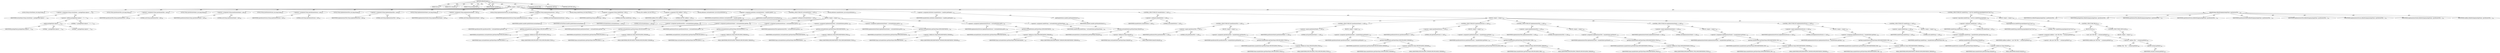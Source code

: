 digraph "definePackage" {  
"111669149700" [label = <(METHOD,definePackage)<SUB>181</SUB>> ]
"115964116994" [label = <(PARAM,this)<SUB>181</SUB>> ]
"115964117004" [label = <(PARAM,File container)<SUB>181</SUB>> ]
"115964117005" [label = <(PARAM,String packageName)<SUB>181</SUB>> ]
"115964117006" [label = <(PARAM,Manifest manifest)<SUB>182</SUB>> ]
"25769803788" [label = <(BLOCK,&lt;empty&gt;,&lt;empty&gt;)<SUB>182</SUB>> ]
"94489280516" [label = <(LOCAL,String sectionName: java.lang.String)<SUB>183</SUB>> ]
"30064771101" [label = <(&lt;operator&gt;.assignment,String sectionName = packageName.replace('.', '...)<SUB>183</SUB>> ]
"68719476776" [label = <(IDENTIFIER,sectionName,String sectionName = packageName.replace('.', '...)<SUB>183</SUB>> ]
"30064771102" [label = <(&lt;operator&gt;.addition,packageName.replace('.', '/') + &quot;/&quot;)<SUB>183</SUB>> ]
"30064771103" [label = <(replace,packageName.replace('.', '/'))<SUB>183</SUB>> ]
"68719476777" [label = <(IDENTIFIER,packageName,packageName.replace('.', '/'))<SUB>183</SUB>> ]
"90194313232" [label = <(LITERAL,'.',packageName.replace('.', '/'))<SUB>183</SUB>> ]
"90194313233" [label = <(LITERAL,'/',packageName.replace('.', '/'))<SUB>183</SUB>> ]
"90194313234" [label = <(LITERAL,&quot;/&quot;,packageName.replace('.', '/') + &quot;/&quot;)<SUB>183</SUB>> ]
"94489280517" [label = <(LOCAL,String specificationTitle: java.lang.String)<SUB>185</SUB>> ]
"30064771104" [label = <(&lt;operator&gt;.assignment,String specificationTitle = null)<SUB>185</SUB>> ]
"68719476778" [label = <(IDENTIFIER,specificationTitle,String specificationTitle = null)<SUB>185</SUB>> ]
"90194313235" [label = <(LITERAL,null,String specificationTitle = null)<SUB>185</SUB>> ]
"94489280518" [label = <(LOCAL,String specificationVendor: java.lang.String)<SUB>186</SUB>> ]
"30064771105" [label = <(&lt;operator&gt;.assignment,String specificationVendor = null)<SUB>186</SUB>> ]
"68719476779" [label = <(IDENTIFIER,specificationVendor,String specificationVendor = null)<SUB>186</SUB>> ]
"90194313236" [label = <(LITERAL,null,String specificationVendor = null)<SUB>186</SUB>> ]
"94489280519" [label = <(LOCAL,String specificationVersion: java.lang.String)<SUB>187</SUB>> ]
"30064771106" [label = <(&lt;operator&gt;.assignment,String specificationVersion = null)<SUB>187</SUB>> ]
"68719476780" [label = <(IDENTIFIER,specificationVersion,String specificationVersion = null)<SUB>187</SUB>> ]
"90194313237" [label = <(LITERAL,null,String specificationVersion = null)<SUB>187</SUB>> ]
"94489280520" [label = <(LOCAL,String implementationTitle: java.lang.String)<SUB>188</SUB>> ]
"30064771107" [label = <(&lt;operator&gt;.assignment,String implementationTitle = null)<SUB>188</SUB>> ]
"68719476781" [label = <(IDENTIFIER,implementationTitle,String implementationTitle = null)<SUB>188</SUB>> ]
"90194313238" [label = <(LITERAL,null,String implementationTitle = null)<SUB>188</SUB>> ]
"94489280521" [label = <(LOCAL,String implementationVendor: java.lang.String)<SUB>189</SUB>> ]
"30064771108" [label = <(&lt;operator&gt;.assignment,String implementationVendor = null)<SUB>189</SUB>> ]
"68719476782" [label = <(IDENTIFIER,implementationVendor,String implementationVendor = null)<SUB>189</SUB>> ]
"90194313239" [label = <(LITERAL,null,String implementationVendor = null)<SUB>189</SUB>> ]
"94489280522" [label = <(LOCAL,String implementationVersion: java.lang.String)<SUB>190</SUB>> ]
"30064771109" [label = <(&lt;operator&gt;.assignment,String implementationVersion = null)<SUB>190</SUB>> ]
"68719476783" [label = <(IDENTIFIER,implementationVersion,String implementationVersion = null)<SUB>190</SUB>> ]
"90194313240" [label = <(LITERAL,null,String implementationVersion = null)<SUB>190</SUB>> ]
"94489280523" [label = <(LOCAL,String sealedString: java.lang.String)<SUB>191</SUB>> ]
"30064771110" [label = <(&lt;operator&gt;.assignment,String sealedString = null)<SUB>191</SUB>> ]
"68719476784" [label = <(IDENTIFIER,sealedString,String sealedString = null)<SUB>191</SUB>> ]
"90194313241" [label = <(LITERAL,null,String sealedString = null)<SUB>191</SUB>> ]
"94489280524" [label = <(LOCAL,URL sealBase: java.net.URL)<SUB>192</SUB>> ]
"30064771111" [label = <(&lt;operator&gt;.assignment,URL sealBase = null)<SUB>192</SUB>> ]
"68719476785" [label = <(IDENTIFIER,sealBase,URL sealBase = null)<SUB>192</SUB>> ]
"90194313242" [label = <(LITERAL,null,URL sealBase = null)<SUB>192</SUB>> ]
"94489280525" [label = <(LOCAL,Attributes sectionAttributes: java.util.jar.Attributes)<SUB>194</SUB>> ]
"30064771112" [label = <(&lt;operator&gt;.assignment,Attributes sectionAttributes = manifest.getAttr...)<SUB>194</SUB>> ]
"68719476786" [label = <(IDENTIFIER,sectionAttributes,Attributes sectionAttributes = manifest.getAttr...)<SUB>194</SUB>> ]
"30064771113" [label = <(getAttributes,manifest.getAttributes(sectionName))<SUB>194</SUB>> ]
"68719476787" [label = <(IDENTIFIER,manifest,manifest.getAttributes(sectionName))<SUB>194</SUB>> ]
"68719476788" [label = <(IDENTIFIER,sectionName,manifest.getAttributes(sectionName))<SUB>194</SUB>> ]
"47244640264" [label = <(CONTROL_STRUCTURE,IF,if (sectionAttributes != null))<SUB>195</SUB>> ]
"30064771114" [label = <(&lt;operator&gt;.notEquals,sectionAttributes != null)<SUB>195</SUB>> ]
"68719476789" [label = <(IDENTIFIER,sectionAttributes,sectionAttributes != null)<SUB>195</SUB>> ]
"90194313243" [label = <(LITERAL,null,sectionAttributes != null)<SUB>195</SUB>> ]
"25769803789" [label = <(BLOCK,&lt;empty&gt;,&lt;empty&gt;)<SUB>195</SUB>> ]
"30064771115" [label = <(&lt;operator&gt;.assignment,specificationTitle = sectionAttributes.getValue...)<SUB>196</SUB>> ]
"68719476790" [label = <(IDENTIFIER,specificationTitle,specificationTitle = sectionAttributes.getValue...)<SUB>196</SUB>> ]
"30064771116" [label = <(getValue,sectionAttributes.getValue(Name.SPECIFICATION_T...)<SUB>197</SUB>> ]
"68719476791" [label = <(IDENTIFIER,sectionAttributes,sectionAttributes.getValue(Name.SPECIFICATION_T...)<SUB>197</SUB>> ]
"30064771117" [label = <(&lt;operator&gt;.fieldAccess,Name.SPECIFICATION_TITLE)<SUB>197</SUB>> ]
"68719476792" [label = <(IDENTIFIER,Name,sectionAttributes.getValue(Name.SPECIFICATION_T...)<SUB>197</SUB>> ]
"55834574851" [label = <(FIELD_IDENTIFIER,SPECIFICATION_TITLE,SPECIFICATION_TITLE)<SUB>197</SUB>> ]
"30064771118" [label = <(&lt;operator&gt;.assignment,specificationVendor = sectionAttributes.getValu...)<SUB>198</SUB>> ]
"68719476793" [label = <(IDENTIFIER,specificationVendor,specificationVendor = sectionAttributes.getValu...)<SUB>198</SUB>> ]
"30064771119" [label = <(getValue,sectionAttributes.getValue(Name.SPECIFICATION_V...)<SUB>199</SUB>> ]
"68719476794" [label = <(IDENTIFIER,sectionAttributes,sectionAttributes.getValue(Name.SPECIFICATION_V...)<SUB>199</SUB>> ]
"30064771120" [label = <(&lt;operator&gt;.fieldAccess,Name.SPECIFICATION_VENDOR)<SUB>199</SUB>> ]
"68719476795" [label = <(IDENTIFIER,Name,sectionAttributes.getValue(Name.SPECIFICATION_V...)<SUB>199</SUB>> ]
"55834574852" [label = <(FIELD_IDENTIFIER,SPECIFICATION_VENDOR,SPECIFICATION_VENDOR)<SUB>199</SUB>> ]
"30064771121" [label = <(&lt;operator&gt;.assignment,specificationVersion = sectionAttributes.getVal...)<SUB>200</SUB>> ]
"68719476796" [label = <(IDENTIFIER,specificationVersion,specificationVersion = sectionAttributes.getVal...)<SUB>200</SUB>> ]
"30064771122" [label = <(getValue,sectionAttributes.getValue(Name.SPECIFICATION_V...)<SUB>201</SUB>> ]
"68719476797" [label = <(IDENTIFIER,sectionAttributes,sectionAttributes.getValue(Name.SPECIFICATION_V...)<SUB>201</SUB>> ]
"30064771123" [label = <(&lt;operator&gt;.fieldAccess,Name.SPECIFICATION_VERSION)<SUB>201</SUB>> ]
"68719476798" [label = <(IDENTIFIER,Name,sectionAttributes.getValue(Name.SPECIFICATION_V...)<SUB>201</SUB>> ]
"55834574853" [label = <(FIELD_IDENTIFIER,SPECIFICATION_VERSION,SPECIFICATION_VERSION)<SUB>201</SUB>> ]
"30064771124" [label = <(&lt;operator&gt;.assignment,implementationTitle = sectionAttributes.getValu...)<SUB>202</SUB>> ]
"68719476799" [label = <(IDENTIFIER,implementationTitle,implementationTitle = sectionAttributes.getValu...)<SUB>202</SUB>> ]
"30064771125" [label = <(getValue,sectionAttributes.getValue(Name.IMPLEMENTATION_...)<SUB>203</SUB>> ]
"68719476800" [label = <(IDENTIFIER,sectionAttributes,sectionAttributes.getValue(Name.IMPLEMENTATION_...)<SUB>203</SUB>> ]
"30064771126" [label = <(&lt;operator&gt;.fieldAccess,Name.IMPLEMENTATION_TITLE)<SUB>203</SUB>> ]
"68719476801" [label = <(IDENTIFIER,Name,sectionAttributes.getValue(Name.IMPLEMENTATION_...)<SUB>203</SUB>> ]
"55834574854" [label = <(FIELD_IDENTIFIER,IMPLEMENTATION_TITLE,IMPLEMENTATION_TITLE)<SUB>203</SUB>> ]
"30064771127" [label = <(&lt;operator&gt;.assignment,implementationVendor = sectionAttributes.getVal...)<SUB>204</SUB>> ]
"68719476802" [label = <(IDENTIFIER,implementationVendor,implementationVendor = sectionAttributes.getVal...)<SUB>204</SUB>> ]
"30064771128" [label = <(getValue,sectionAttributes.getValue(Name.IMPLEMENTATION_...)<SUB>205</SUB>> ]
"68719476803" [label = <(IDENTIFIER,sectionAttributes,sectionAttributes.getValue(Name.IMPLEMENTATION_...)<SUB>205</SUB>> ]
"30064771129" [label = <(&lt;operator&gt;.fieldAccess,Name.IMPLEMENTATION_VENDOR)<SUB>205</SUB>> ]
"68719476804" [label = <(IDENTIFIER,Name,sectionAttributes.getValue(Name.IMPLEMENTATION_...)<SUB>205</SUB>> ]
"55834574855" [label = <(FIELD_IDENTIFIER,IMPLEMENTATION_VENDOR,IMPLEMENTATION_VENDOR)<SUB>205</SUB>> ]
"30064771130" [label = <(&lt;operator&gt;.assignment,implementationVersion = sectionAttributes.getVa...)<SUB>206</SUB>> ]
"68719476805" [label = <(IDENTIFIER,implementationVersion,implementationVersion = sectionAttributes.getVa...)<SUB>206</SUB>> ]
"30064771131" [label = <(getValue,sectionAttributes.getValue(Name.IMPLEMENTATION_...)<SUB>207</SUB>> ]
"68719476806" [label = <(IDENTIFIER,sectionAttributes,sectionAttributes.getValue(Name.IMPLEMENTATION_...)<SUB>207</SUB>> ]
"30064771132" [label = <(&lt;operator&gt;.fieldAccess,Name.IMPLEMENTATION_VERSION)<SUB>207</SUB>> ]
"68719476807" [label = <(IDENTIFIER,Name,sectionAttributes.getValue(Name.IMPLEMENTATION_...)<SUB>207</SUB>> ]
"55834574856" [label = <(FIELD_IDENTIFIER,IMPLEMENTATION_VERSION,IMPLEMENTATION_VERSION)<SUB>207</SUB>> ]
"30064771133" [label = <(&lt;operator&gt;.assignment,sealedString = sectionAttributes.getValue(Name....)<SUB>208</SUB>> ]
"68719476808" [label = <(IDENTIFIER,sealedString,sealedString = sectionAttributes.getValue(Name....)<SUB>208</SUB>> ]
"30064771134" [label = <(getValue,sectionAttributes.getValue(Name.SEALED))<SUB>209</SUB>> ]
"68719476809" [label = <(IDENTIFIER,sectionAttributes,sectionAttributes.getValue(Name.SEALED))<SUB>209</SUB>> ]
"30064771135" [label = <(&lt;operator&gt;.fieldAccess,Name.SEALED)<SUB>209</SUB>> ]
"68719476810" [label = <(IDENTIFIER,Name,sectionAttributes.getValue(Name.SEALED))<SUB>209</SUB>> ]
"55834574857" [label = <(FIELD_IDENTIFIER,SEALED,SEALED)<SUB>209</SUB>> ]
"94489280526" [label = <(LOCAL,Attributes mainAttributes: java.util.jar.Attributes)<SUB>212</SUB>> ]
"30064771136" [label = <(&lt;operator&gt;.assignment,Attributes mainAttributes = manifest.getMainAtt...)<SUB>212</SUB>> ]
"68719476811" [label = <(IDENTIFIER,mainAttributes,Attributes mainAttributes = manifest.getMainAtt...)<SUB>212</SUB>> ]
"30064771137" [label = <(getMainAttributes,manifest.getMainAttributes())<SUB>212</SUB>> ]
"68719476812" [label = <(IDENTIFIER,manifest,manifest.getMainAttributes())<SUB>212</SUB>> ]
"47244640265" [label = <(CONTROL_STRUCTURE,IF,if (mainAttributes != null))<SUB>213</SUB>> ]
"30064771138" [label = <(&lt;operator&gt;.notEquals,mainAttributes != null)<SUB>213</SUB>> ]
"68719476813" [label = <(IDENTIFIER,mainAttributes,mainAttributes != null)<SUB>213</SUB>> ]
"90194313244" [label = <(LITERAL,null,mainAttributes != null)<SUB>213</SUB>> ]
"25769803790" [label = <(BLOCK,&lt;empty&gt;,&lt;empty&gt;)<SUB>213</SUB>> ]
"47244640266" [label = <(CONTROL_STRUCTURE,IF,if (specificationTitle == null))<SUB>214</SUB>> ]
"30064771139" [label = <(&lt;operator&gt;.equals,specificationTitle == null)<SUB>214</SUB>> ]
"68719476814" [label = <(IDENTIFIER,specificationTitle,specificationTitle == null)<SUB>214</SUB>> ]
"90194313245" [label = <(LITERAL,null,specificationTitle == null)<SUB>214</SUB>> ]
"25769803791" [label = <(BLOCK,&lt;empty&gt;,&lt;empty&gt;)<SUB>214</SUB>> ]
"30064771140" [label = <(&lt;operator&gt;.assignment,specificationTitle = mainAttributes.getValue(Na...)<SUB>215</SUB>> ]
"68719476815" [label = <(IDENTIFIER,specificationTitle,specificationTitle = mainAttributes.getValue(Na...)<SUB>215</SUB>> ]
"30064771141" [label = <(getValue,mainAttributes.getValue(Name.SPECIFICATION_TITLE))<SUB>216</SUB>> ]
"68719476816" [label = <(IDENTIFIER,mainAttributes,mainAttributes.getValue(Name.SPECIFICATION_TITLE))<SUB>216</SUB>> ]
"30064771142" [label = <(&lt;operator&gt;.fieldAccess,Name.SPECIFICATION_TITLE)<SUB>216</SUB>> ]
"68719476817" [label = <(IDENTIFIER,Name,mainAttributes.getValue(Name.SPECIFICATION_TITLE))<SUB>216</SUB>> ]
"55834574858" [label = <(FIELD_IDENTIFIER,SPECIFICATION_TITLE,SPECIFICATION_TITLE)<SUB>216</SUB>> ]
"47244640267" [label = <(CONTROL_STRUCTURE,IF,if (specificationVendor == null))<SUB>218</SUB>> ]
"30064771143" [label = <(&lt;operator&gt;.equals,specificationVendor == null)<SUB>218</SUB>> ]
"68719476818" [label = <(IDENTIFIER,specificationVendor,specificationVendor == null)<SUB>218</SUB>> ]
"90194313246" [label = <(LITERAL,null,specificationVendor == null)<SUB>218</SUB>> ]
"25769803792" [label = <(BLOCK,&lt;empty&gt;,&lt;empty&gt;)<SUB>218</SUB>> ]
"30064771144" [label = <(&lt;operator&gt;.assignment,specificationVendor = mainAttributes.getValue(N...)<SUB>219</SUB>> ]
"68719476819" [label = <(IDENTIFIER,specificationVendor,specificationVendor = mainAttributes.getValue(N...)<SUB>219</SUB>> ]
"30064771145" [label = <(getValue,mainAttributes.getValue(Name.SPECIFICATION_VENDOR))<SUB>220</SUB>> ]
"68719476820" [label = <(IDENTIFIER,mainAttributes,mainAttributes.getValue(Name.SPECIFICATION_VENDOR))<SUB>220</SUB>> ]
"30064771146" [label = <(&lt;operator&gt;.fieldAccess,Name.SPECIFICATION_VENDOR)<SUB>220</SUB>> ]
"68719476821" [label = <(IDENTIFIER,Name,mainAttributes.getValue(Name.SPECIFICATION_VENDOR))<SUB>220</SUB>> ]
"55834574859" [label = <(FIELD_IDENTIFIER,SPECIFICATION_VENDOR,SPECIFICATION_VENDOR)<SUB>220</SUB>> ]
"47244640268" [label = <(CONTROL_STRUCTURE,IF,if (specificationVersion == null))<SUB>222</SUB>> ]
"30064771147" [label = <(&lt;operator&gt;.equals,specificationVersion == null)<SUB>222</SUB>> ]
"68719476822" [label = <(IDENTIFIER,specificationVersion,specificationVersion == null)<SUB>222</SUB>> ]
"90194313247" [label = <(LITERAL,null,specificationVersion == null)<SUB>222</SUB>> ]
"25769803793" [label = <(BLOCK,&lt;empty&gt;,&lt;empty&gt;)<SUB>222</SUB>> ]
"30064771148" [label = <(&lt;operator&gt;.assignment,specificationVersion = mainAttributes.getValue(...)<SUB>223</SUB>> ]
"68719476823" [label = <(IDENTIFIER,specificationVersion,specificationVersion = mainAttributes.getValue(...)<SUB>223</SUB>> ]
"30064771149" [label = <(getValue,mainAttributes.getValue(Name.SPECIFICATION_VERS...)<SUB>224</SUB>> ]
"68719476824" [label = <(IDENTIFIER,mainAttributes,mainAttributes.getValue(Name.SPECIFICATION_VERS...)<SUB>224</SUB>> ]
"30064771150" [label = <(&lt;operator&gt;.fieldAccess,Name.SPECIFICATION_VERSION)<SUB>224</SUB>> ]
"68719476825" [label = <(IDENTIFIER,Name,mainAttributes.getValue(Name.SPECIFICATION_VERS...)<SUB>224</SUB>> ]
"55834574860" [label = <(FIELD_IDENTIFIER,SPECIFICATION_VERSION,SPECIFICATION_VERSION)<SUB>224</SUB>> ]
"47244640269" [label = <(CONTROL_STRUCTURE,IF,if (implementationTitle == null))<SUB>226</SUB>> ]
"30064771151" [label = <(&lt;operator&gt;.equals,implementationTitle == null)<SUB>226</SUB>> ]
"68719476826" [label = <(IDENTIFIER,implementationTitle,implementationTitle == null)<SUB>226</SUB>> ]
"90194313248" [label = <(LITERAL,null,implementationTitle == null)<SUB>226</SUB>> ]
"25769803794" [label = <(BLOCK,&lt;empty&gt;,&lt;empty&gt;)<SUB>226</SUB>> ]
"30064771152" [label = <(&lt;operator&gt;.assignment,implementationTitle = mainAttributes.getValue(N...)<SUB>227</SUB>> ]
"68719476827" [label = <(IDENTIFIER,implementationTitle,implementationTitle = mainAttributes.getValue(N...)<SUB>227</SUB>> ]
"30064771153" [label = <(getValue,mainAttributes.getValue(Name.IMPLEMENTATION_TITLE))<SUB>228</SUB>> ]
"68719476828" [label = <(IDENTIFIER,mainAttributes,mainAttributes.getValue(Name.IMPLEMENTATION_TITLE))<SUB>228</SUB>> ]
"30064771154" [label = <(&lt;operator&gt;.fieldAccess,Name.IMPLEMENTATION_TITLE)<SUB>228</SUB>> ]
"68719476829" [label = <(IDENTIFIER,Name,mainAttributes.getValue(Name.IMPLEMENTATION_TITLE))<SUB>228</SUB>> ]
"55834574861" [label = <(FIELD_IDENTIFIER,IMPLEMENTATION_TITLE,IMPLEMENTATION_TITLE)<SUB>228</SUB>> ]
"47244640270" [label = <(CONTROL_STRUCTURE,IF,if (implementationVendor == null))<SUB>230</SUB>> ]
"30064771155" [label = <(&lt;operator&gt;.equals,implementationVendor == null)<SUB>230</SUB>> ]
"68719476830" [label = <(IDENTIFIER,implementationVendor,implementationVendor == null)<SUB>230</SUB>> ]
"90194313249" [label = <(LITERAL,null,implementationVendor == null)<SUB>230</SUB>> ]
"25769803795" [label = <(BLOCK,&lt;empty&gt;,&lt;empty&gt;)<SUB>230</SUB>> ]
"30064771156" [label = <(&lt;operator&gt;.assignment,implementationVendor = mainAttributes.getValue(...)<SUB>231</SUB>> ]
"68719476831" [label = <(IDENTIFIER,implementationVendor,implementationVendor = mainAttributes.getValue(...)<SUB>231</SUB>> ]
"30064771157" [label = <(getValue,mainAttributes.getValue(Name.IMPLEMENTATION_VEN...)<SUB>232</SUB>> ]
"68719476832" [label = <(IDENTIFIER,mainAttributes,mainAttributes.getValue(Name.IMPLEMENTATION_VEN...)<SUB>232</SUB>> ]
"30064771158" [label = <(&lt;operator&gt;.fieldAccess,Name.IMPLEMENTATION_VENDOR)<SUB>232</SUB>> ]
"68719476833" [label = <(IDENTIFIER,Name,mainAttributes.getValue(Name.IMPLEMENTATION_VEN...)<SUB>232</SUB>> ]
"55834574862" [label = <(FIELD_IDENTIFIER,IMPLEMENTATION_VENDOR,IMPLEMENTATION_VENDOR)<SUB>232</SUB>> ]
"47244640271" [label = <(CONTROL_STRUCTURE,IF,if (implementationVersion == null))<SUB>234</SUB>> ]
"30064771159" [label = <(&lt;operator&gt;.equals,implementationVersion == null)<SUB>234</SUB>> ]
"68719476834" [label = <(IDENTIFIER,implementationVersion,implementationVersion == null)<SUB>234</SUB>> ]
"90194313250" [label = <(LITERAL,null,implementationVersion == null)<SUB>234</SUB>> ]
"25769803796" [label = <(BLOCK,&lt;empty&gt;,&lt;empty&gt;)<SUB>234</SUB>> ]
"30064771160" [label = <(&lt;operator&gt;.assignment,implementationVersion = mainAttributes.getValue...)<SUB>235</SUB>> ]
"68719476835" [label = <(IDENTIFIER,implementationVersion,implementationVersion = mainAttributes.getValue...)<SUB>235</SUB>> ]
"30064771161" [label = <(getValue,mainAttributes.getValue(Name.IMPLEMENTATION_VER...)<SUB>236</SUB>> ]
"68719476836" [label = <(IDENTIFIER,mainAttributes,mainAttributes.getValue(Name.IMPLEMENTATION_VER...)<SUB>236</SUB>> ]
"30064771162" [label = <(&lt;operator&gt;.fieldAccess,Name.IMPLEMENTATION_VERSION)<SUB>236</SUB>> ]
"68719476837" [label = <(IDENTIFIER,Name,mainAttributes.getValue(Name.IMPLEMENTATION_VER...)<SUB>236</SUB>> ]
"55834574863" [label = <(FIELD_IDENTIFIER,IMPLEMENTATION_VERSION,IMPLEMENTATION_VERSION)<SUB>236</SUB>> ]
"47244640272" [label = <(CONTROL_STRUCTURE,IF,if (sealedString == null))<SUB>238</SUB>> ]
"30064771163" [label = <(&lt;operator&gt;.equals,sealedString == null)<SUB>238</SUB>> ]
"68719476838" [label = <(IDENTIFIER,sealedString,sealedString == null)<SUB>238</SUB>> ]
"90194313251" [label = <(LITERAL,null,sealedString == null)<SUB>238</SUB>> ]
"25769803797" [label = <(BLOCK,&lt;empty&gt;,&lt;empty&gt;)<SUB>238</SUB>> ]
"30064771164" [label = <(&lt;operator&gt;.assignment,sealedString = mainAttributes.getValue(Name.SEA...)<SUB>239</SUB>> ]
"68719476839" [label = <(IDENTIFIER,sealedString,sealedString = mainAttributes.getValue(Name.SEA...)<SUB>239</SUB>> ]
"30064771165" [label = <(getValue,mainAttributes.getValue(Name.SEALED))<SUB>240</SUB>> ]
"68719476840" [label = <(IDENTIFIER,mainAttributes,mainAttributes.getValue(Name.SEALED))<SUB>240</SUB>> ]
"30064771166" [label = <(&lt;operator&gt;.fieldAccess,Name.SEALED)<SUB>240</SUB>> ]
"68719476841" [label = <(IDENTIFIER,Name,mainAttributes.getValue(Name.SEALED))<SUB>240</SUB>> ]
"55834574864" [label = <(FIELD_IDENTIFIER,SEALED,SEALED)<SUB>240</SUB>> ]
"47244640273" [label = <(CONTROL_STRUCTURE,IF,if (sealedString != null &amp;&amp; sealedString.equalsIgnoreCase(&quot;true&quot;)))<SUB>244</SUB>> ]
"30064771167" [label = <(&lt;operator&gt;.logicalAnd,sealedString != null &amp;&amp; sealedString.equalsIgno...)<SUB>244</SUB>> ]
"30064771168" [label = <(&lt;operator&gt;.notEquals,sealedString != null)<SUB>244</SUB>> ]
"68719476842" [label = <(IDENTIFIER,sealedString,sealedString != null)<SUB>244</SUB>> ]
"90194313252" [label = <(LITERAL,null,sealedString != null)<SUB>244</SUB>> ]
"30064771169" [label = <(equalsIgnoreCase,sealedString.equalsIgnoreCase(&quot;true&quot;))<SUB>244</SUB>> ]
"68719476843" [label = <(IDENTIFIER,sealedString,sealedString.equalsIgnoreCase(&quot;true&quot;))<SUB>244</SUB>> ]
"90194313253" [label = <(LITERAL,&quot;true&quot;,sealedString.equalsIgnoreCase(&quot;true&quot;))<SUB>244</SUB>> ]
"25769803798" [label = <(BLOCK,&lt;empty&gt;,&lt;empty&gt;)<SUB>244</SUB>> ]
"47244640274" [label = <(CONTROL_STRUCTURE,TRY,try)<SUB>245</SUB>> ]
"25769803799" [label = <(BLOCK,try,try)<SUB>245</SUB>> ]
"30064771170" [label = <(&lt;operator&gt;.assignment,sealBase = new URL(&quot;file:&quot; + container.getPath()))<SUB>246</SUB>> ]
"68719476844" [label = <(IDENTIFIER,sealBase,sealBase = new URL(&quot;file:&quot; + container.getPath()))<SUB>246</SUB>> ]
"30064771171" [label = <(&lt;operator&gt;.alloc,new URL(&quot;file:&quot; + container.getPath()))<SUB>246</SUB>> ]
"30064771172" [label = <(&lt;init&gt;,new URL(&quot;file:&quot; + container.getPath()))<SUB>246</SUB>> ]
"68719476845" [label = <(IDENTIFIER,sealBase,new URL(&quot;file:&quot; + container.getPath()))<SUB>246</SUB>> ]
"30064771173" [label = <(&lt;operator&gt;.addition,&quot;file:&quot; + container.getPath())<SUB>246</SUB>> ]
"90194313254" [label = <(LITERAL,&quot;file:&quot;,&quot;file:&quot; + container.getPath())<SUB>246</SUB>> ]
"30064771174" [label = <(getPath,container.getPath())<SUB>246</SUB>> ]
"68719476846" [label = <(IDENTIFIER,container,container.getPath())<SUB>246</SUB>> ]
"47244640275" [label = <(CONTROL_STRUCTURE,CATCH,catch)<SUB>247</SUB>> ]
"25769803800" [label = <(BLOCK,&lt;empty&gt;,&lt;empty&gt;)<SUB>247</SUB>> ]
"30064771175" [label = <(definePackage,definePackage(packageName, specificationTitle, ...)<SUB>252</SUB>> ]
"68719476742" [label = <(IDENTIFIER,this,definePackage(packageName, specificationTitle, ...)<SUB>252</SUB>> ]
"68719476847" [label = <(IDENTIFIER,packageName,definePackage(packageName, specificationTitle, ...)<SUB>252</SUB>> ]
"68719476848" [label = <(IDENTIFIER,specificationTitle,definePackage(packageName, specificationTitle, ...)<SUB>252</SUB>> ]
"68719476849" [label = <(IDENTIFIER,specificationVersion,definePackage(packageName, specificationTitle, ...)<SUB>252</SUB>> ]
"68719476850" [label = <(IDENTIFIER,specificationVendor,definePackage(packageName, specificationTitle, ...)<SUB>253</SUB>> ]
"68719476851" [label = <(IDENTIFIER,implementationTitle,definePackage(packageName, specificationTitle, ...)<SUB>253</SUB>> ]
"68719476852" [label = <(IDENTIFIER,implementationVersion,definePackage(packageName, specificationTitle, ...)<SUB>254</SUB>> ]
"68719476853" [label = <(IDENTIFIER,implementationVendor,definePackage(packageName, specificationTitle, ...)<SUB>254</SUB>> ]
"68719476854" [label = <(IDENTIFIER,sealBase,definePackage(packageName, specificationTitle, ...)<SUB>254</SUB>> ]
"133143986185" [label = <(MODIFIER,PROTECTED)> ]
"133143986186" [label = <(MODIFIER,VIRTUAL)> ]
"128849018884" [label = <(METHOD_RETURN,void)<SUB>181</SUB>> ]
  "111669149700" -> "115964116994"  [ label = "AST: "] 
  "111669149700" -> "115964117004"  [ label = "AST: "] 
  "111669149700" -> "115964117005"  [ label = "AST: "] 
  "111669149700" -> "115964117006"  [ label = "AST: "] 
  "111669149700" -> "25769803788"  [ label = "AST: "] 
  "111669149700" -> "133143986185"  [ label = "AST: "] 
  "111669149700" -> "133143986186"  [ label = "AST: "] 
  "111669149700" -> "128849018884"  [ label = "AST: "] 
  "25769803788" -> "94489280516"  [ label = "AST: "] 
  "25769803788" -> "30064771101"  [ label = "AST: "] 
  "25769803788" -> "94489280517"  [ label = "AST: "] 
  "25769803788" -> "30064771104"  [ label = "AST: "] 
  "25769803788" -> "94489280518"  [ label = "AST: "] 
  "25769803788" -> "30064771105"  [ label = "AST: "] 
  "25769803788" -> "94489280519"  [ label = "AST: "] 
  "25769803788" -> "30064771106"  [ label = "AST: "] 
  "25769803788" -> "94489280520"  [ label = "AST: "] 
  "25769803788" -> "30064771107"  [ label = "AST: "] 
  "25769803788" -> "94489280521"  [ label = "AST: "] 
  "25769803788" -> "30064771108"  [ label = "AST: "] 
  "25769803788" -> "94489280522"  [ label = "AST: "] 
  "25769803788" -> "30064771109"  [ label = "AST: "] 
  "25769803788" -> "94489280523"  [ label = "AST: "] 
  "25769803788" -> "30064771110"  [ label = "AST: "] 
  "25769803788" -> "94489280524"  [ label = "AST: "] 
  "25769803788" -> "30064771111"  [ label = "AST: "] 
  "25769803788" -> "94489280525"  [ label = "AST: "] 
  "25769803788" -> "30064771112"  [ label = "AST: "] 
  "25769803788" -> "47244640264"  [ label = "AST: "] 
  "25769803788" -> "94489280526"  [ label = "AST: "] 
  "25769803788" -> "30064771136"  [ label = "AST: "] 
  "25769803788" -> "47244640265"  [ label = "AST: "] 
  "25769803788" -> "47244640273"  [ label = "AST: "] 
  "25769803788" -> "30064771175"  [ label = "AST: "] 
  "30064771101" -> "68719476776"  [ label = "AST: "] 
  "30064771101" -> "30064771102"  [ label = "AST: "] 
  "30064771102" -> "30064771103"  [ label = "AST: "] 
  "30064771102" -> "90194313234"  [ label = "AST: "] 
  "30064771103" -> "68719476777"  [ label = "AST: "] 
  "30064771103" -> "90194313232"  [ label = "AST: "] 
  "30064771103" -> "90194313233"  [ label = "AST: "] 
  "30064771104" -> "68719476778"  [ label = "AST: "] 
  "30064771104" -> "90194313235"  [ label = "AST: "] 
  "30064771105" -> "68719476779"  [ label = "AST: "] 
  "30064771105" -> "90194313236"  [ label = "AST: "] 
  "30064771106" -> "68719476780"  [ label = "AST: "] 
  "30064771106" -> "90194313237"  [ label = "AST: "] 
  "30064771107" -> "68719476781"  [ label = "AST: "] 
  "30064771107" -> "90194313238"  [ label = "AST: "] 
  "30064771108" -> "68719476782"  [ label = "AST: "] 
  "30064771108" -> "90194313239"  [ label = "AST: "] 
  "30064771109" -> "68719476783"  [ label = "AST: "] 
  "30064771109" -> "90194313240"  [ label = "AST: "] 
  "30064771110" -> "68719476784"  [ label = "AST: "] 
  "30064771110" -> "90194313241"  [ label = "AST: "] 
  "30064771111" -> "68719476785"  [ label = "AST: "] 
  "30064771111" -> "90194313242"  [ label = "AST: "] 
  "30064771112" -> "68719476786"  [ label = "AST: "] 
  "30064771112" -> "30064771113"  [ label = "AST: "] 
  "30064771113" -> "68719476787"  [ label = "AST: "] 
  "30064771113" -> "68719476788"  [ label = "AST: "] 
  "47244640264" -> "30064771114"  [ label = "AST: "] 
  "47244640264" -> "25769803789"  [ label = "AST: "] 
  "30064771114" -> "68719476789"  [ label = "AST: "] 
  "30064771114" -> "90194313243"  [ label = "AST: "] 
  "25769803789" -> "30064771115"  [ label = "AST: "] 
  "25769803789" -> "30064771118"  [ label = "AST: "] 
  "25769803789" -> "30064771121"  [ label = "AST: "] 
  "25769803789" -> "30064771124"  [ label = "AST: "] 
  "25769803789" -> "30064771127"  [ label = "AST: "] 
  "25769803789" -> "30064771130"  [ label = "AST: "] 
  "25769803789" -> "30064771133"  [ label = "AST: "] 
  "30064771115" -> "68719476790"  [ label = "AST: "] 
  "30064771115" -> "30064771116"  [ label = "AST: "] 
  "30064771116" -> "68719476791"  [ label = "AST: "] 
  "30064771116" -> "30064771117"  [ label = "AST: "] 
  "30064771117" -> "68719476792"  [ label = "AST: "] 
  "30064771117" -> "55834574851"  [ label = "AST: "] 
  "30064771118" -> "68719476793"  [ label = "AST: "] 
  "30064771118" -> "30064771119"  [ label = "AST: "] 
  "30064771119" -> "68719476794"  [ label = "AST: "] 
  "30064771119" -> "30064771120"  [ label = "AST: "] 
  "30064771120" -> "68719476795"  [ label = "AST: "] 
  "30064771120" -> "55834574852"  [ label = "AST: "] 
  "30064771121" -> "68719476796"  [ label = "AST: "] 
  "30064771121" -> "30064771122"  [ label = "AST: "] 
  "30064771122" -> "68719476797"  [ label = "AST: "] 
  "30064771122" -> "30064771123"  [ label = "AST: "] 
  "30064771123" -> "68719476798"  [ label = "AST: "] 
  "30064771123" -> "55834574853"  [ label = "AST: "] 
  "30064771124" -> "68719476799"  [ label = "AST: "] 
  "30064771124" -> "30064771125"  [ label = "AST: "] 
  "30064771125" -> "68719476800"  [ label = "AST: "] 
  "30064771125" -> "30064771126"  [ label = "AST: "] 
  "30064771126" -> "68719476801"  [ label = "AST: "] 
  "30064771126" -> "55834574854"  [ label = "AST: "] 
  "30064771127" -> "68719476802"  [ label = "AST: "] 
  "30064771127" -> "30064771128"  [ label = "AST: "] 
  "30064771128" -> "68719476803"  [ label = "AST: "] 
  "30064771128" -> "30064771129"  [ label = "AST: "] 
  "30064771129" -> "68719476804"  [ label = "AST: "] 
  "30064771129" -> "55834574855"  [ label = "AST: "] 
  "30064771130" -> "68719476805"  [ label = "AST: "] 
  "30064771130" -> "30064771131"  [ label = "AST: "] 
  "30064771131" -> "68719476806"  [ label = "AST: "] 
  "30064771131" -> "30064771132"  [ label = "AST: "] 
  "30064771132" -> "68719476807"  [ label = "AST: "] 
  "30064771132" -> "55834574856"  [ label = "AST: "] 
  "30064771133" -> "68719476808"  [ label = "AST: "] 
  "30064771133" -> "30064771134"  [ label = "AST: "] 
  "30064771134" -> "68719476809"  [ label = "AST: "] 
  "30064771134" -> "30064771135"  [ label = "AST: "] 
  "30064771135" -> "68719476810"  [ label = "AST: "] 
  "30064771135" -> "55834574857"  [ label = "AST: "] 
  "30064771136" -> "68719476811"  [ label = "AST: "] 
  "30064771136" -> "30064771137"  [ label = "AST: "] 
  "30064771137" -> "68719476812"  [ label = "AST: "] 
  "47244640265" -> "30064771138"  [ label = "AST: "] 
  "47244640265" -> "25769803790"  [ label = "AST: "] 
  "30064771138" -> "68719476813"  [ label = "AST: "] 
  "30064771138" -> "90194313244"  [ label = "AST: "] 
  "25769803790" -> "47244640266"  [ label = "AST: "] 
  "25769803790" -> "47244640267"  [ label = "AST: "] 
  "25769803790" -> "47244640268"  [ label = "AST: "] 
  "25769803790" -> "47244640269"  [ label = "AST: "] 
  "25769803790" -> "47244640270"  [ label = "AST: "] 
  "25769803790" -> "47244640271"  [ label = "AST: "] 
  "25769803790" -> "47244640272"  [ label = "AST: "] 
  "47244640266" -> "30064771139"  [ label = "AST: "] 
  "47244640266" -> "25769803791"  [ label = "AST: "] 
  "30064771139" -> "68719476814"  [ label = "AST: "] 
  "30064771139" -> "90194313245"  [ label = "AST: "] 
  "25769803791" -> "30064771140"  [ label = "AST: "] 
  "30064771140" -> "68719476815"  [ label = "AST: "] 
  "30064771140" -> "30064771141"  [ label = "AST: "] 
  "30064771141" -> "68719476816"  [ label = "AST: "] 
  "30064771141" -> "30064771142"  [ label = "AST: "] 
  "30064771142" -> "68719476817"  [ label = "AST: "] 
  "30064771142" -> "55834574858"  [ label = "AST: "] 
  "47244640267" -> "30064771143"  [ label = "AST: "] 
  "47244640267" -> "25769803792"  [ label = "AST: "] 
  "30064771143" -> "68719476818"  [ label = "AST: "] 
  "30064771143" -> "90194313246"  [ label = "AST: "] 
  "25769803792" -> "30064771144"  [ label = "AST: "] 
  "30064771144" -> "68719476819"  [ label = "AST: "] 
  "30064771144" -> "30064771145"  [ label = "AST: "] 
  "30064771145" -> "68719476820"  [ label = "AST: "] 
  "30064771145" -> "30064771146"  [ label = "AST: "] 
  "30064771146" -> "68719476821"  [ label = "AST: "] 
  "30064771146" -> "55834574859"  [ label = "AST: "] 
  "47244640268" -> "30064771147"  [ label = "AST: "] 
  "47244640268" -> "25769803793"  [ label = "AST: "] 
  "30064771147" -> "68719476822"  [ label = "AST: "] 
  "30064771147" -> "90194313247"  [ label = "AST: "] 
  "25769803793" -> "30064771148"  [ label = "AST: "] 
  "30064771148" -> "68719476823"  [ label = "AST: "] 
  "30064771148" -> "30064771149"  [ label = "AST: "] 
  "30064771149" -> "68719476824"  [ label = "AST: "] 
  "30064771149" -> "30064771150"  [ label = "AST: "] 
  "30064771150" -> "68719476825"  [ label = "AST: "] 
  "30064771150" -> "55834574860"  [ label = "AST: "] 
  "47244640269" -> "30064771151"  [ label = "AST: "] 
  "47244640269" -> "25769803794"  [ label = "AST: "] 
  "30064771151" -> "68719476826"  [ label = "AST: "] 
  "30064771151" -> "90194313248"  [ label = "AST: "] 
  "25769803794" -> "30064771152"  [ label = "AST: "] 
  "30064771152" -> "68719476827"  [ label = "AST: "] 
  "30064771152" -> "30064771153"  [ label = "AST: "] 
  "30064771153" -> "68719476828"  [ label = "AST: "] 
  "30064771153" -> "30064771154"  [ label = "AST: "] 
  "30064771154" -> "68719476829"  [ label = "AST: "] 
  "30064771154" -> "55834574861"  [ label = "AST: "] 
  "47244640270" -> "30064771155"  [ label = "AST: "] 
  "47244640270" -> "25769803795"  [ label = "AST: "] 
  "30064771155" -> "68719476830"  [ label = "AST: "] 
  "30064771155" -> "90194313249"  [ label = "AST: "] 
  "25769803795" -> "30064771156"  [ label = "AST: "] 
  "30064771156" -> "68719476831"  [ label = "AST: "] 
  "30064771156" -> "30064771157"  [ label = "AST: "] 
  "30064771157" -> "68719476832"  [ label = "AST: "] 
  "30064771157" -> "30064771158"  [ label = "AST: "] 
  "30064771158" -> "68719476833"  [ label = "AST: "] 
  "30064771158" -> "55834574862"  [ label = "AST: "] 
  "47244640271" -> "30064771159"  [ label = "AST: "] 
  "47244640271" -> "25769803796"  [ label = "AST: "] 
  "30064771159" -> "68719476834"  [ label = "AST: "] 
  "30064771159" -> "90194313250"  [ label = "AST: "] 
  "25769803796" -> "30064771160"  [ label = "AST: "] 
  "30064771160" -> "68719476835"  [ label = "AST: "] 
  "30064771160" -> "30064771161"  [ label = "AST: "] 
  "30064771161" -> "68719476836"  [ label = "AST: "] 
  "30064771161" -> "30064771162"  [ label = "AST: "] 
  "30064771162" -> "68719476837"  [ label = "AST: "] 
  "30064771162" -> "55834574863"  [ label = "AST: "] 
  "47244640272" -> "30064771163"  [ label = "AST: "] 
  "47244640272" -> "25769803797"  [ label = "AST: "] 
  "30064771163" -> "68719476838"  [ label = "AST: "] 
  "30064771163" -> "90194313251"  [ label = "AST: "] 
  "25769803797" -> "30064771164"  [ label = "AST: "] 
  "30064771164" -> "68719476839"  [ label = "AST: "] 
  "30064771164" -> "30064771165"  [ label = "AST: "] 
  "30064771165" -> "68719476840"  [ label = "AST: "] 
  "30064771165" -> "30064771166"  [ label = "AST: "] 
  "30064771166" -> "68719476841"  [ label = "AST: "] 
  "30064771166" -> "55834574864"  [ label = "AST: "] 
  "47244640273" -> "30064771167"  [ label = "AST: "] 
  "47244640273" -> "25769803798"  [ label = "AST: "] 
  "30064771167" -> "30064771168"  [ label = "AST: "] 
  "30064771167" -> "30064771169"  [ label = "AST: "] 
  "30064771168" -> "68719476842"  [ label = "AST: "] 
  "30064771168" -> "90194313252"  [ label = "AST: "] 
  "30064771169" -> "68719476843"  [ label = "AST: "] 
  "30064771169" -> "90194313253"  [ label = "AST: "] 
  "25769803798" -> "47244640274"  [ label = "AST: "] 
  "47244640274" -> "25769803799"  [ label = "AST: "] 
  "47244640274" -> "47244640275"  [ label = "AST: "] 
  "25769803799" -> "30064771170"  [ label = "AST: "] 
  "25769803799" -> "30064771172"  [ label = "AST: "] 
  "30064771170" -> "68719476844"  [ label = "AST: "] 
  "30064771170" -> "30064771171"  [ label = "AST: "] 
  "30064771172" -> "68719476845"  [ label = "AST: "] 
  "30064771172" -> "30064771173"  [ label = "AST: "] 
  "30064771173" -> "90194313254"  [ label = "AST: "] 
  "30064771173" -> "30064771174"  [ label = "AST: "] 
  "30064771174" -> "68719476846"  [ label = "AST: "] 
  "47244640275" -> "25769803800"  [ label = "AST: "] 
  "30064771175" -> "68719476742"  [ label = "AST: "] 
  "30064771175" -> "68719476847"  [ label = "AST: "] 
  "30064771175" -> "68719476848"  [ label = "AST: "] 
  "30064771175" -> "68719476849"  [ label = "AST: "] 
  "30064771175" -> "68719476850"  [ label = "AST: "] 
  "30064771175" -> "68719476851"  [ label = "AST: "] 
  "30064771175" -> "68719476852"  [ label = "AST: "] 
  "30064771175" -> "68719476853"  [ label = "AST: "] 
  "30064771175" -> "68719476854"  [ label = "AST: "] 
  "111669149700" -> "115964116994"  [ label = "DDG: "] 
  "111669149700" -> "115964117004"  [ label = "DDG: "] 
  "111669149700" -> "115964117005"  [ label = "DDG: "] 
  "111669149700" -> "115964117006"  [ label = "DDG: "] 
}
